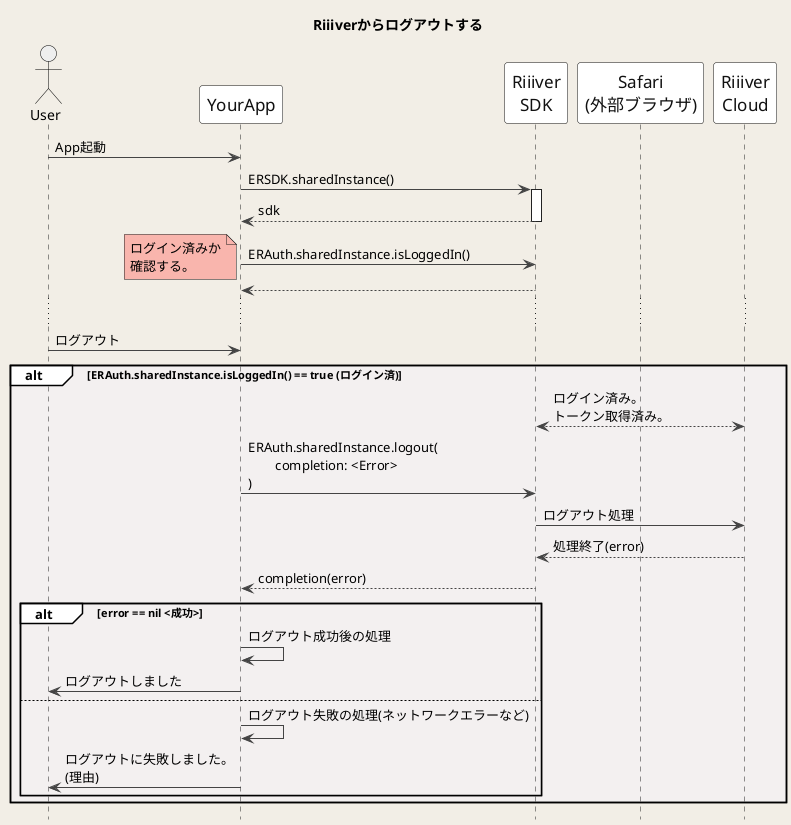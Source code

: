 @startuml
title Riiiverからログアウトする
hide footbox

skinparam DefaultFontName "Noto Sans JP, Helvetica, Arial, Liberation Sans"
skinparam BackgroundColor #F2EEE6
skinparam Shadowing false
skinparam NoteBackgroundColor #F9B5AD
skinparam NodeBorderColor #F26767

skinparam sequence {
ArrowColor #444444
ActorBorderColor Black
LifeLineBorderColor #222222
LifeLineBackgroundColor White
BoxBorderColor #FFFFFF
BoxBackgroundColor #F2fEf6
GroupBackgroundColor #FFFFFF
GroupBodyBackgroundColor #F3F0F0

ParticipantBorderColor #111111
ParticipantBackgroundColor White
ParticipantFontSize 17
ParticipantFontColor #111111
BoundaryBorderColor Gray
ActorBackgroundColor #eeeeee
ActorFontColor Black

}

actor User
participant YourApp as App
participant "Riiiver\nSDK" as ERSDK
participant "Safari\n(外部ブラウザ)" as Safari
participant "Riiiver\nCloud" as Riiiver

User -> App: App起動

App -> ERSDK: ERSDK.sharedInstance()
activate ERSDK
App <-- ERSDK: sdk
deactivate ERSDK

App -> ERSDK: ERAuth.sharedInstance.isLoggedIn()
note left: ログイン済みか\n確認する。
ERSDK --> App: 
...
User -> App: ログアウト
alt ERAuth.sharedInstance.isLoggedIn() == true (ログイン済)
    ERSDK <---> Riiiver: ログイン済み。\nトークン取得済み。
    App -> ERSDK: ERAuth.sharedInstance.logout(\n\tcompletion: <Error>\n)
    ERSDK -> Riiiver: ログアウト処理
    ERSDK <-- Riiiver: 処理終了(error)
    ERSDK --> App: completion(error)
    alt error == nil <成功>
        App -> App: ログアウト成功後の処理
        App -> User: ログアウトしました
    else
        App -> App: ログアウト失敗の処理(ネットワークエラーなど)
        App -> User: ログアウトに失敗しました。\n(理由)
    end
end





@enduml
